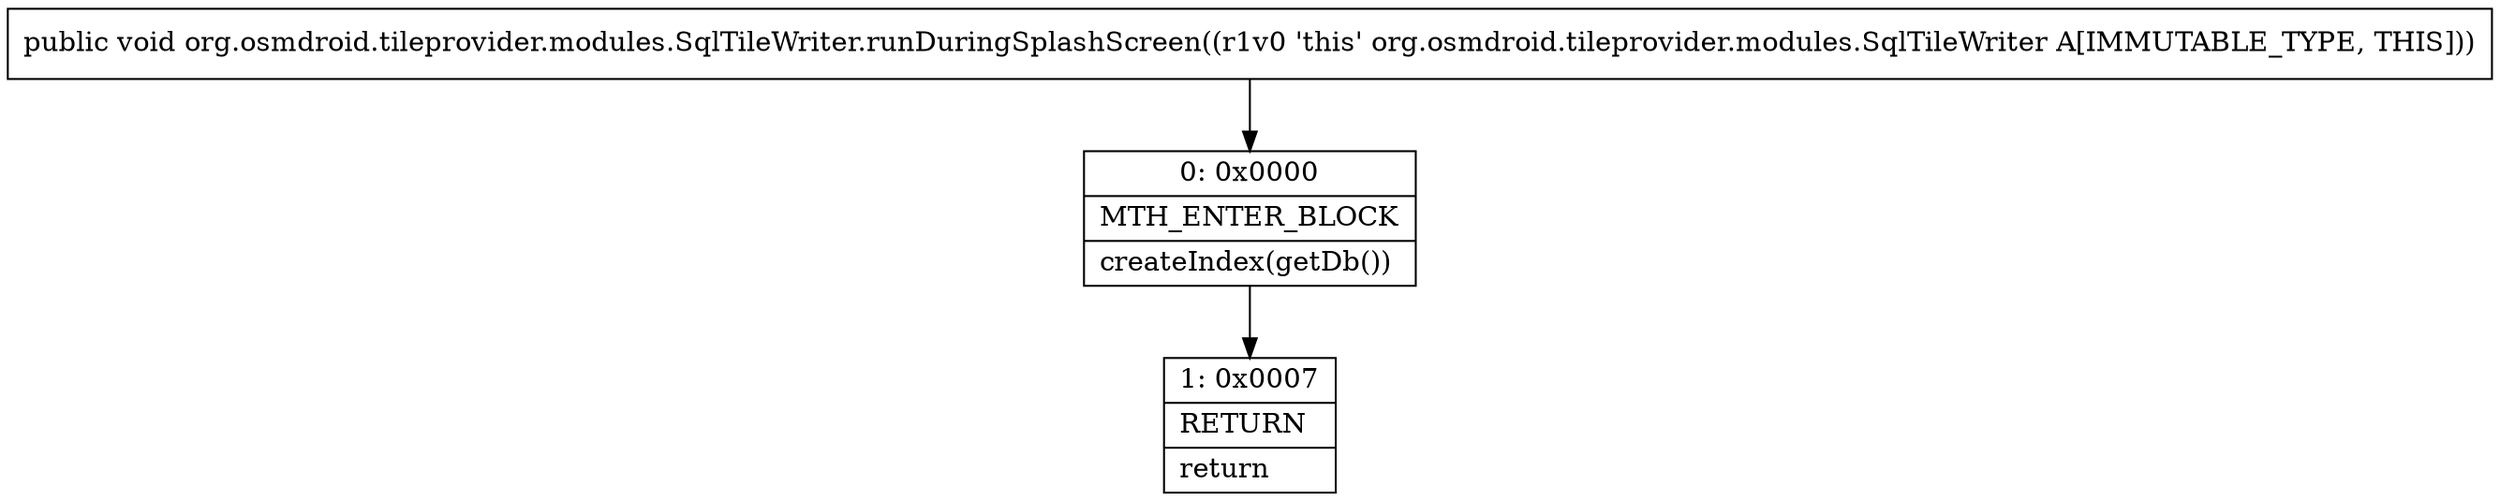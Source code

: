 digraph "CFG fororg.osmdroid.tileprovider.modules.SqlTileWriter.runDuringSplashScreen()V" {
Node_0 [shape=record,label="{0\:\ 0x0000|MTH_ENTER_BLOCK\l|createIndex(getDb())\l}"];
Node_1 [shape=record,label="{1\:\ 0x0007|RETURN\l|return\l}"];
MethodNode[shape=record,label="{public void org.osmdroid.tileprovider.modules.SqlTileWriter.runDuringSplashScreen((r1v0 'this' org.osmdroid.tileprovider.modules.SqlTileWriter A[IMMUTABLE_TYPE, THIS])) }"];
MethodNode -> Node_0;
Node_0 -> Node_1;
}

